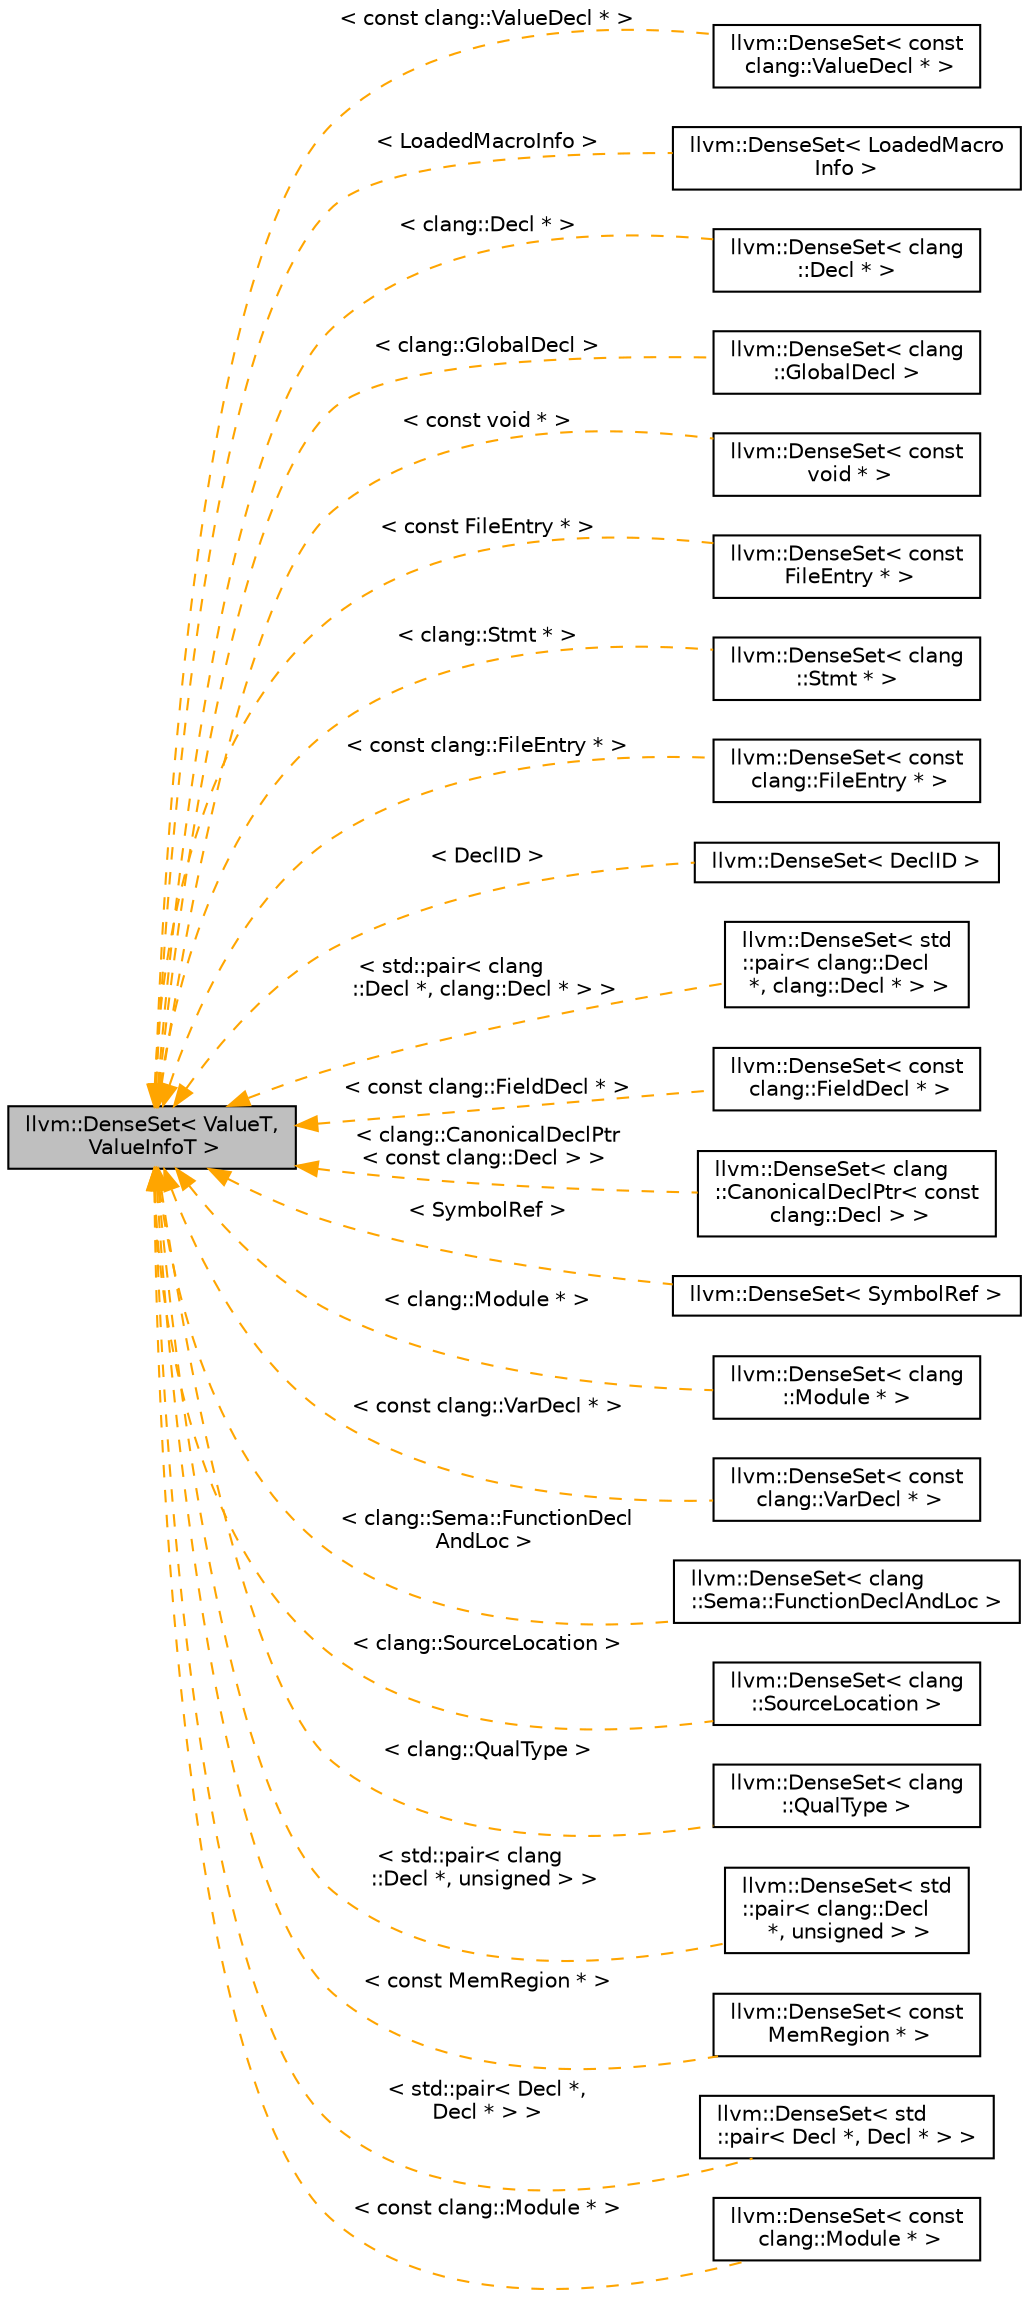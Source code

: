 digraph "llvm::DenseSet&lt; ValueT, ValueInfoT &gt;"
{
 // LATEX_PDF_SIZE
  bgcolor="transparent";
  edge [fontname="Helvetica",fontsize="10",labelfontname="Helvetica",labelfontsize="10"];
  node [fontname="Helvetica",fontsize="10",shape=record];
  rankdir="LR";
  Node1 [label="llvm::DenseSet\< ValueT,\l ValueInfoT \>",height=0.2,width=0.4,color="black", fillcolor="grey75", style="filled", fontcolor="black",tooltip=" "];
  Node1 -> Node2 [dir="back",color="orange",fontsize="10",style="dashed",label=" \< const clang::ValueDecl * \>" ,fontname="Helvetica"];
  Node2 [label="llvm::DenseSet\< const\l clang::ValueDecl * \>",height=0.2,width=0.4,color="black",URL="$classllvm_1_1DenseSet.html",tooltip=" "];
  Node1 -> Node3 [dir="back",color="orange",fontsize="10",style="dashed",label=" \< LoadedMacroInfo \>" ,fontname="Helvetica"];
  Node3 [label="llvm::DenseSet\< LoadedMacro\lInfo \>",height=0.2,width=0.4,color="black",URL="$classllvm_1_1DenseSet.html",tooltip=" "];
  Node1 -> Node4 [dir="back",color="orange",fontsize="10",style="dashed",label=" \< clang::Decl * \>" ,fontname="Helvetica"];
  Node4 [label="llvm::DenseSet\< clang\l::Decl * \>",height=0.2,width=0.4,color="black",URL="$classllvm_1_1DenseSet.html",tooltip=" "];
  Node1 -> Node5 [dir="back",color="orange",fontsize="10",style="dashed",label=" \< clang::GlobalDecl \>" ,fontname="Helvetica"];
  Node5 [label="llvm::DenseSet\< clang\l::GlobalDecl \>",height=0.2,width=0.4,color="black",URL="$classllvm_1_1DenseSet.html",tooltip=" "];
  Node1 -> Node6 [dir="back",color="orange",fontsize="10",style="dashed",label=" \< const void * \>" ,fontname="Helvetica"];
  Node6 [label="llvm::DenseSet\< const\l void * \>",height=0.2,width=0.4,color="black",URL="$classllvm_1_1DenseSet.html",tooltip=" "];
  Node1 -> Node7 [dir="back",color="orange",fontsize="10",style="dashed",label=" \< const FileEntry * \>" ,fontname="Helvetica"];
  Node7 [label="llvm::DenseSet\< const\l FileEntry * \>",height=0.2,width=0.4,color="black",URL="$classllvm_1_1DenseSet.html",tooltip=" "];
  Node1 -> Node8 [dir="back",color="orange",fontsize="10",style="dashed",label=" \< clang::Stmt * \>" ,fontname="Helvetica"];
  Node8 [label="llvm::DenseSet\< clang\l::Stmt * \>",height=0.2,width=0.4,color="black",URL="$classllvm_1_1DenseSet.html",tooltip=" "];
  Node1 -> Node9 [dir="back",color="orange",fontsize="10",style="dashed",label=" \< const clang::FileEntry * \>" ,fontname="Helvetica"];
  Node9 [label="llvm::DenseSet\< const\l clang::FileEntry * \>",height=0.2,width=0.4,color="black",URL="$classllvm_1_1DenseSet.html",tooltip=" "];
  Node1 -> Node10 [dir="back",color="orange",fontsize="10",style="dashed",label=" \< DeclID \>" ,fontname="Helvetica"];
  Node10 [label="llvm::DenseSet\< DeclID \>",height=0.2,width=0.4,color="black",URL="$classllvm_1_1DenseSet.html",tooltip=" "];
  Node1 -> Node11 [dir="back",color="orange",fontsize="10",style="dashed",label=" \< std::pair\< clang\l::Decl *, clang::Decl * \> \>" ,fontname="Helvetica"];
  Node11 [label="llvm::DenseSet\< std\l::pair\< clang::Decl\l *, clang::Decl * \> \>",height=0.2,width=0.4,color="black",URL="$classllvm_1_1DenseSet.html",tooltip=" "];
  Node1 -> Node12 [dir="back",color="orange",fontsize="10",style="dashed",label=" \< const clang::FieldDecl * \>" ,fontname="Helvetica"];
  Node12 [label="llvm::DenseSet\< const\l clang::FieldDecl * \>",height=0.2,width=0.4,color="black",URL="$classllvm_1_1DenseSet.html",tooltip=" "];
  Node1 -> Node13 [dir="back",color="orange",fontsize="10",style="dashed",label=" \< clang::CanonicalDeclPtr\l\< const clang::Decl \> \>" ,fontname="Helvetica"];
  Node13 [label="llvm::DenseSet\< clang\l::CanonicalDeclPtr\< const\l clang::Decl \> \>",height=0.2,width=0.4,color="black",URL="$classllvm_1_1DenseSet.html",tooltip=" "];
  Node1 -> Node14 [dir="back",color="orange",fontsize="10",style="dashed",label=" \< SymbolRef \>" ,fontname="Helvetica"];
  Node14 [label="llvm::DenseSet\< SymbolRef \>",height=0.2,width=0.4,color="black",URL="$classllvm_1_1DenseSet.html",tooltip=" "];
  Node1 -> Node15 [dir="back",color="orange",fontsize="10",style="dashed",label=" \< clang::Module * \>" ,fontname="Helvetica"];
  Node15 [label="llvm::DenseSet\< clang\l::Module * \>",height=0.2,width=0.4,color="black",URL="$classllvm_1_1DenseSet.html",tooltip=" "];
  Node1 -> Node16 [dir="back",color="orange",fontsize="10",style="dashed",label=" \< const clang::VarDecl * \>" ,fontname="Helvetica"];
  Node16 [label="llvm::DenseSet\< const\l clang::VarDecl * \>",height=0.2,width=0.4,color="black",URL="$classllvm_1_1DenseSet.html",tooltip=" "];
  Node1 -> Node17 [dir="back",color="orange",fontsize="10",style="dashed",label=" \< clang::Sema::FunctionDecl\lAndLoc \>" ,fontname="Helvetica"];
  Node17 [label="llvm::DenseSet\< clang\l::Sema::FunctionDeclAndLoc \>",height=0.2,width=0.4,color="black",URL="$classllvm_1_1DenseSet.html",tooltip=" "];
  Node1 -> Node18 [dir="back",color="orange",fontsize="10",style="dashed",label=" \< clang::SourceLocation \>" ,fontname="Helvetica"];
  Node18 [label="llvm::DenseSet\< clang\l::SourceLocation \>",height=0.2,width=0.4,color="black",URL="$classllvm_1_1DenseSet.html",tooltip=" "];
  Node1 -> Node19 [dir="back",color="orange",fontsize="10",style="dashed",label=" \< clang::QualType \>" ,fontname="Helvetica"];
  Node19 [label="llvm::DenseSet\< clang\l::QualType \>",height=0.2,width=0.4,color="black",URL="$classllvm_1_1DenseSet.html",tooltip=" "];
  Node1 -> Node20 [dir="back",color="orange",fontsize="10",style="dashed",label=" \< std::pair\< clang\l::Decl *, unsigned \> \>" ,fontname="Helvetica"];
  Node20 [label="llvm::DenseSet\< std\l::pair\< clang::Decl\l *, unsigned \> \>",height=0.2,width=0.4,color="black",URL="$classllvm_1_1DenseSet.html",tooltip=" "];
  Node1 -> Node21 [dir="back",color="orange",fontsize="10",style="dashed",label=" \< const MemRegion * \>" ,fontname="Helvetica"];
  Node21 [label="llvm::DenseSet\< const\l MemRegion * \>",height=0.2,width=0.4,color="black",URL="$classllvm_1_1DenseSet.html",tooltip=" "];
  Node1 -> Node22 [dir="back",color="orange",fontsize="10",style="dashed",label=" \< std::pair\< Decl *,\l Decl * \> \>" ,fontname="Helvetica"];
  Node22 [label="llvm::DenseSet\< std\l::pair\< Decl *, Decl * \> \>",height=0.2,width=0.4,color="black",URL="$classllvm_1_1DenseSet.html",tooltip=" "];
  Node1 -> Node23 [dir="back",color="orange",fontsize="10",style="dashed",label=" \< const clang::Module * \>" ,fontname="Helvetica"];
  Node23 [label="llvm::DenseSet\< const\l clang::Module * \>",height=0.2,width=0.4,color="black",URL="$classllvm_1_1DenseSet.html",tooltip=" "];
}
